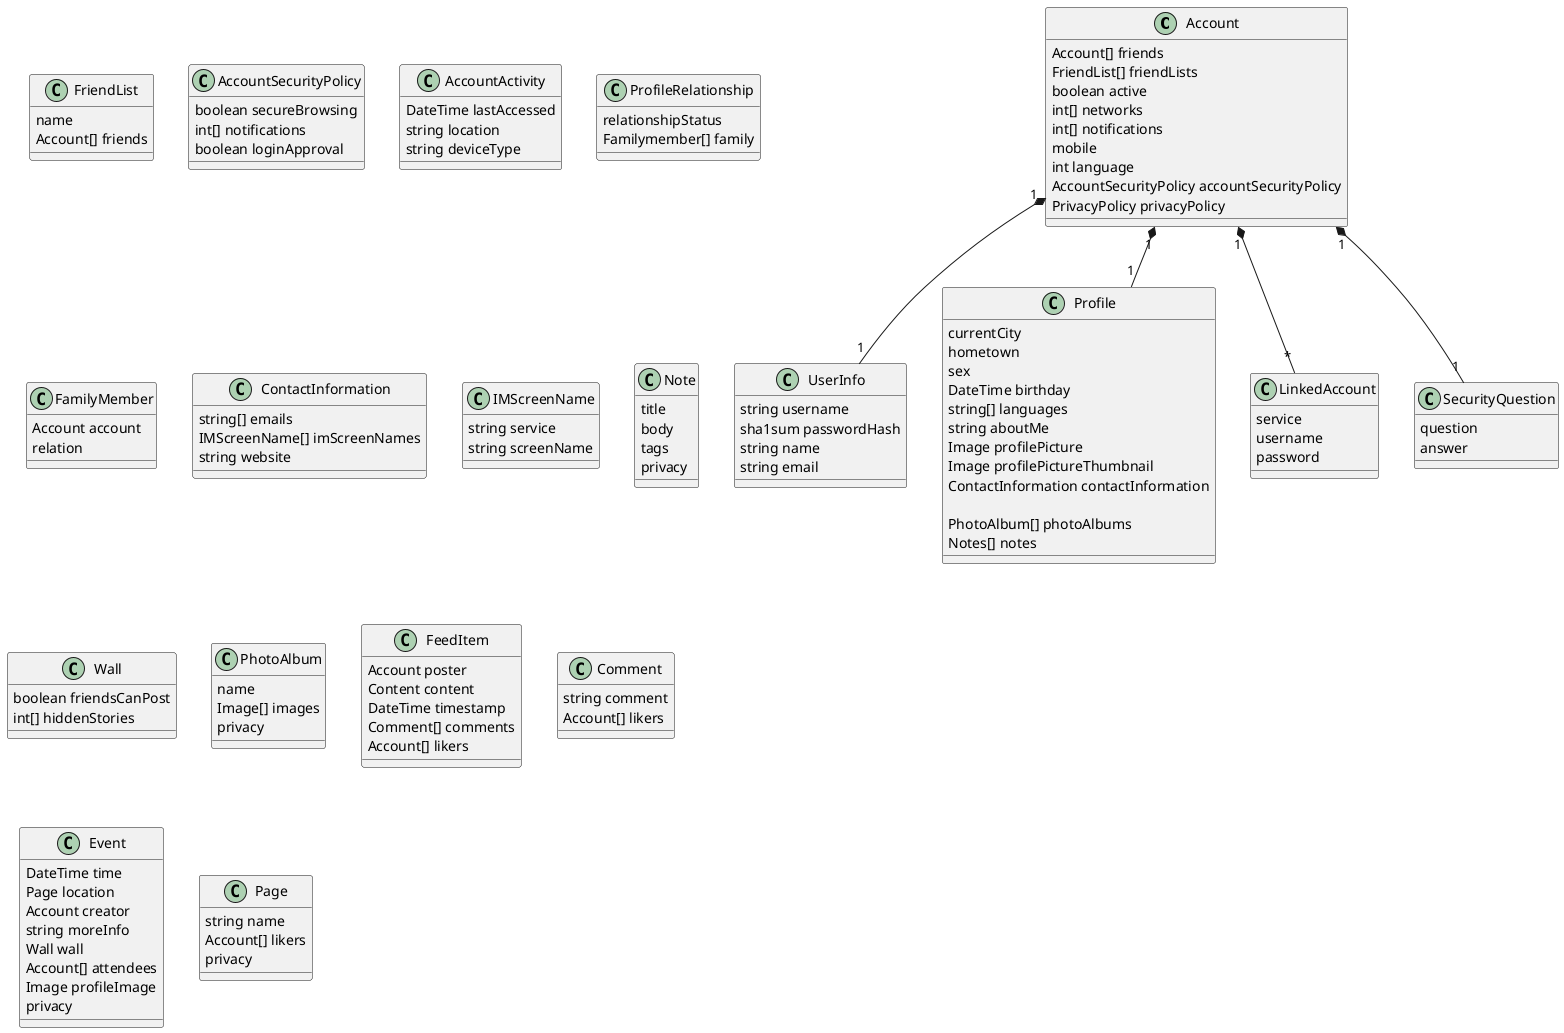@startuml

class Account {
  Account[] friends
  FriendList[] friendLists
  boolean active
  int[] networks
  int[] notifications
  mobile
  int language
  AccountSecurityPolicy accountSecurityPolicy
  PrivacyPolicy privacyPolicy
}
Account "1" *-- "1" UserInfo
Account "1" *-- "1" Profile
Account "1" *-- "*" LinkedAccount
Account "1" *-- "1" SecurityQuestion

class FriendList {
  name
  Account[] friends
}

class AccountSecurityPolicy {
  boolean secureBrowsing
  int[] notifications
  boolean loginApproval
}

class AccountActivity {
  DateTime lastAccessed
  string location
  string deviceType
}

class UserInfo {
  string username
  sha1sum passwordHash
  string name
  string email
}

class Profile {
  currentCity
  hometown
  sex
  DateTime birthday
  string[] languages
  string aboutMe
  Image profilePicture
  Image profilePictureThumbnail
  ContactInformation contactInformation

  PhotoAlbum[] photoAlbums
  Notes[] notes
}

class ProfileRelationship {
  relationshipStatus
  Familymember[] family
}

class FamilyMember {
  Account account
  relation
}

class ContactInformation {
  string[] emails
  IMScreenName[] imScreenNames
  string website
}

class IMScreenName {
  string service
  string screenName
}

class Note {
  title
  body
  tags
  privacy
}

class Wall {
  boolean friendsCanPost
  int[] hiddenStories
}

class PhotoAlbum {
  name
  Image[] images
  privacy
}

class FeedItem {
  Account poster
  Content content
  DateTime timestamp
  Comment[] comments
  Account[] likers
}

class Comment {
  string comment
  Account[] likers
}

class LinkedAccount {
  service
  username
  password
}

class SecurityQuestion {
  question
  answer
}

class Event {
  DateTime time
  Page location
  Account creator
  string moreInfo
  Wall wall
  Account[] attendees
  Image profileImage
  privacy
}

class Page {
  string name
  Account[] likers
  privacy
}

@enduml
